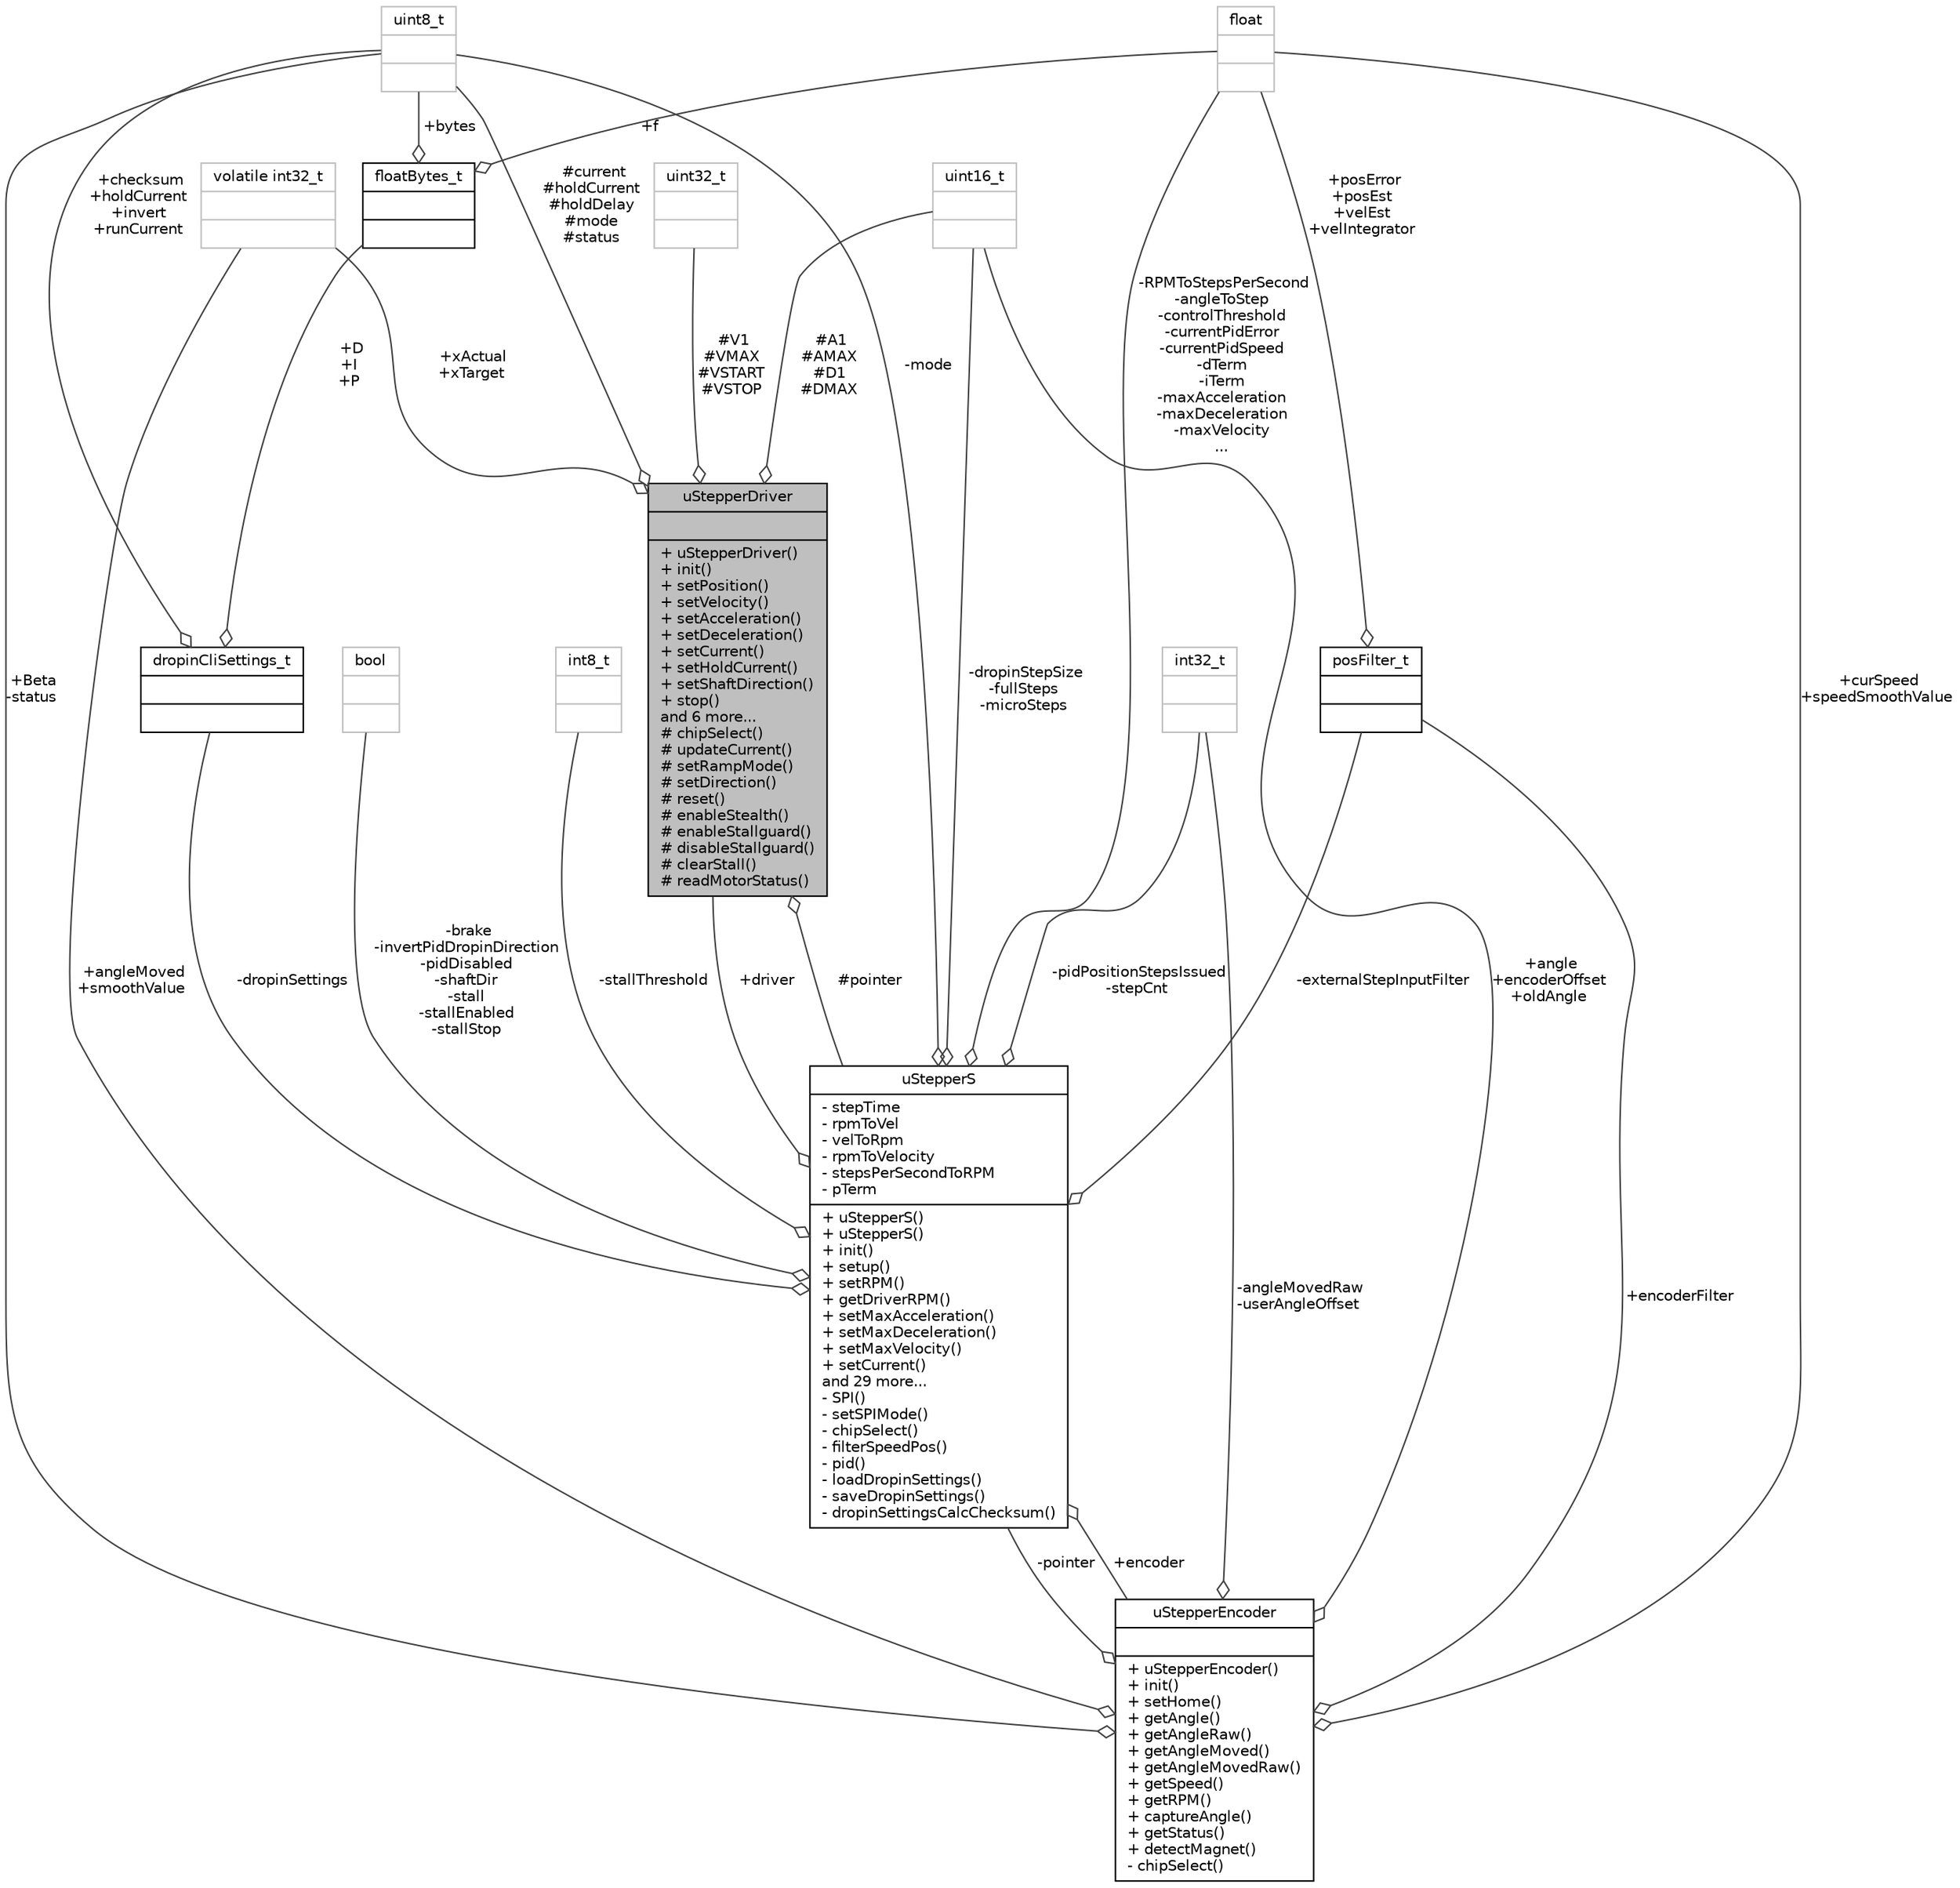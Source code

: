 digraph "uStepperDriver"
{
 // LATEX_PDF_SIZE
  edge [fontname="Helvetica",fontsize="10",labelfontname="Helvetica",labelfontsize="10"];
  node [fontname="Helvetica",fontsize="10",shape=record];
  Node1 [label="{uStepperDriver\n||+ uStepperDriver()\l+ init()\l+ setPosition()\l+ setVelocity()\l+ setAcceleration()\l+ setDeceleration()\l+ setCurrent()\l+ setHoldCurrent()\l+ setShaftDirection()\l+ stop()\land 6 more...\l# chipSelect()\l# updateCurrent()\l# setRampMode()\l# setDirection()\l# reset()\l# enableStealth()\l# enableStallguard()\l# disableStallguard()\l# clearStall()\l# readMotorStatus()\l}",height=0.2,width=0.4,color="black", fillcolor="grey75", style="filled", fontcolor="black",tooltip="Prototype of class for the TMC5130 Driver."];
  Node2 -> Node1 [color="grey25",fontsize="10",style="solid",label=" +xActual\n+xTarget" ,arrowhead="odiamond",fontname="Helvetica"];
  Node2 [label="{volatile int32_t\n||}",height=0.2,width=0.4,color="grey75", fillcolor="white", style="filled",tooltip=" "];
  Node3 -> Node1 [color="grey25",fontsize="10",style="solid",label=" #current\n#holdCurrent\n#holdDelay\n#mode\n#status" ,arrowhead="odiamond",fontname="Helvetica"];
  Node3 [label="{uint8_t\n||}",height=0.2,width=0.4,color="grey75", fillcolor="white", style="filled",tooltip=" "];
  Node4 -> Node1 [color="grey25",fontsize="10",style="solid",label=" #pointer" ,arrowhead="odiamond",fontname="Helvetica"];
  Node4 [label="{uStepperS\n|- stepTime\l- rpmToVel\l- velToRpm\l- rpmToVelocity\l- stepsPerSecondToRPM\l- pTerm\l|+ uStepperS()\l+ uStepperS()\l+ init()\l+ setup()\l+ setRPM()\l+ getDriverRPM()\l+ setMaxAcceleration()\l+ setMaxDeceleration()\l+ setMaxVelocity()\l+ setCurrent()\land 29 more...\l- SPI()\l- setSPIMode()\l- chipSelect()\l- filterSpeedPos()\l- pid()\l- loadDropinSettings()\l- saveDropinSettings()\l- dropinSettingsCalcChecksum()\l}",height=0.2,width=0.4,color="black", fillcolor="white", style="filled",URL="$classuStepperS.html",tooltip="Prototype of class for accessing all features of the uStepper S in a single object."];
  Node1 -> Node4 [color="grey25",fontsize="10",style="solid",label=" +driver" ,arrowhead="odiamond",fontname="Helvetica"];
  Node5 -> Node4 [color="grey25",fontsize="10",style="solid",label=" +encoder" ,arrowhead="odiamond",fontname="Helvetica"];
  Node5 [label="{uStepperEncoder\n||+ uStepperEncoder()\l+ init()\l+ setHome()\l+ getAngle()\l+ getAngleRaw()\l+ getAngleMoved()\l+ getAngleMovedRaw()\l+ getSpeed()\l+ getRPM()\l+ captureAngle()\l+ getStatus()\l+ detectMagnet()\l- chipSelect()\l}",height=0.2,width=0.4,color="black", fillcolor="white", style="filled",URL="$classuStepperEncoder.html",tooltip="Prototype of class for the AEAT8800-Q24 encoder."];
  Node2 -> Node5 [color="grey25",fontsize="10",style="solid",label=" +angleMoved\n+smoothValue" ,arrowhead="odiamond",fontname="Helvetica"];
  Node6 -> Node5 [color="grey25",fontsize="10",style="solid",label=" +curSpeed\n+speedSmoothValue" ,arrowhead="odiamond",fontname="Helvetica"];
  Node6 [label="{float\n||}",height=0.2,width=0.4,color="grey75", fillcolor="white", style="filled",tooltip=" "];
  Node7 -> Node5 [color="grey25",fontsize="10",style="solid",label=" +angle\n+encoderOffset\n+oldAngle" ,arrowhead="odiamond",fontname="Helvetica"];
  Node7 [label="{uint16_t\n||}",height=0.2,width=0.4,color="grey75", fillcolor="white", style="filled",tooltip=" "];
  Node8 -> Node5 [color="grey25",fontsize="10",style="solid",label=" +encoderFilter" ,arrowhead="odiamond",fontname="Helvetica"];
  Node8 [label="{posFilter_t\n||}",height=0.2,width=0.4,color="black", fillcolor="white", style="filled",URL="$structposFilter__t.html",tooltip="Struct for encoder velocity estimator."];
  Node6 -> Node8 [color="grey25",fontsize="10",style="solid",label=" +posError\n+posEst\n+velEst\n+velIntegrator" ,arrowhead="odiamond",fontname="Helvetica"];
  Node3 -> Node5 [color="grey25",fontsize="10",style="solid",label=" +Beta\n-status" ,arrowhead="odiamond",fontname="Helvetica"];
  Node4 -> Node5 [color="grey25",fontsize="10",style="solid",label=" -pointer" ,arrowhead="odiamond",fontname="Helvetica"];
  Node9 -> Node5 [color="grey25",fontsize="10",style="solid",label=" -angleMovedRaw\n-userAngleOffset" ,arrowhead="odiamond",fontname="Helvetica"];
  Node9 [label="{int32_t\n||}",height=0.2,width=0.4,color="grey75", fillcolor="white", style="filled",tooltip=" "];
  Node6 -> Node4 [color="grey25",fontsize="10",style="solid",label=" -RPMToStepsPerSecond\n-angleToStep\n-controlThreshold\n-currentPidError\n-currentPidSpeed\n-dTerm\n-iTerm\n-maxAcceleration\n-maxDeceleration\n-maxVelocity\n..." ,arrowhead="odiamond",fontname="Helvetica"];
  Node10 -> Node4 [color="grey25",fontsize="10",style="solid",label=" -brake\n-invertPidDropinDirection\n-pidDisabled\n-shaftDir\n-stall\n-stallEnabled\n-stallStop" ,arrowhead="odiamond",fontname="Helvetica"];
  Node10 [label="{bool\n||}",height=0.2,width=0.4,color="grey75", fillcolor="white", style="filled",tooltip=" "];
  Node7 -> Node4 [color="grey25",fontsize="10",style="solid",label=" -dropinStepSize\n-fullSteps\n-microSteps" ,arrowhead="odiamond",fontname="Helvetica"];
  Node9 -> Node4 [color="grey25",fontsize="10",style="solid",label=" -pidPositionStepsIssued\n-stepCnt" ,arrowhead="odiamond",fontname="Helvetica"];
  Node8 -> Node4 [color="grey25",fontsize="10",style="solid",label=" -externalStepInputFilter" ,arrowhead="odiamond",fontname="Helvetica"];
  Node3 -> Node4 [color="grey25",fontsize="10",style="solid",label=" -mode" ,arrowhead="odiamond",fontname="Helvetica"];
  Node11 -> Node4 [color="grey25",fontsize="10",style="solid",label=" -stallThreshold" ,arrowhead="odiamond",fontname="Helvetica"];
  Node11 [label="{int8_t\n||}",height=0.2,width=0.4,color="grey75", fillcolor="white", style="filled",tooltip=" "];
  Node12 -> Node4 [color="grey25",fontsize="10",style="solid",label=" -dropinSettings" ,arrowhead="odiamond",fontname="Helvetica"];
  Node12 [label="{dropinCliSettings_t\n||}",height=0.2,width=0.4,color="black", fillcolor="white", style="filled",URL="$structdropinCliSettings__t.html",tooltip="Struct to store dropin settings."];
  Node13 -> Node12 [color="grey25",fontsize="10",style="solid",label=" +D\n+I\n+P" ,arrowhead="odiamond",fontname="Helvetica"];
  Node13 [label="{floatBytes_t\n||}",height=0.2,width=0.4,color="black", fillcolor="white", style="filled",URL="$unionfloatBytes__t.html",tooltip="Union to easily split a float into its binary representation."];
  Node6 -> Node13 [color="grey25",fontsize="10",style="solid",label=" +f" ,arrowhead="odiamond",fontname="Helvetica"];
  Node3 -> Node13 [color="grey25",fontsize="10",style="solid",label=" +bytes" ,arrowhead="odiamond",fontname="Helvetica"];
  Node3 -> Node12 [color="grey25",fontsize="10",style="solid",label=" +checksum\n+holdCurrent\n+invert\n+runCurrent" ,arrowhead="odiamond",fontname="Helvetica"];
  Node14 -> Node1 [color="grey25",fontsize="10",style="solid",label=" #V1\n#VMAX\n#VSTART\n#VSTOP" ,arrowhead="odiamond",fontname="Helvetica"];
  Node14 [label="{uint32_t\n||}",height=0.2,width=0.4,color="grey75", fillcolor="white", style="filled",tooltip=" "];
  Node7 -> Node1 [color="grey25",fontsize="10",style="solid",label=" #A1\n#AMAX\n#D1\n#DMAX" ,arrowhead="odiamond",fontname="Helvetica"];
}
